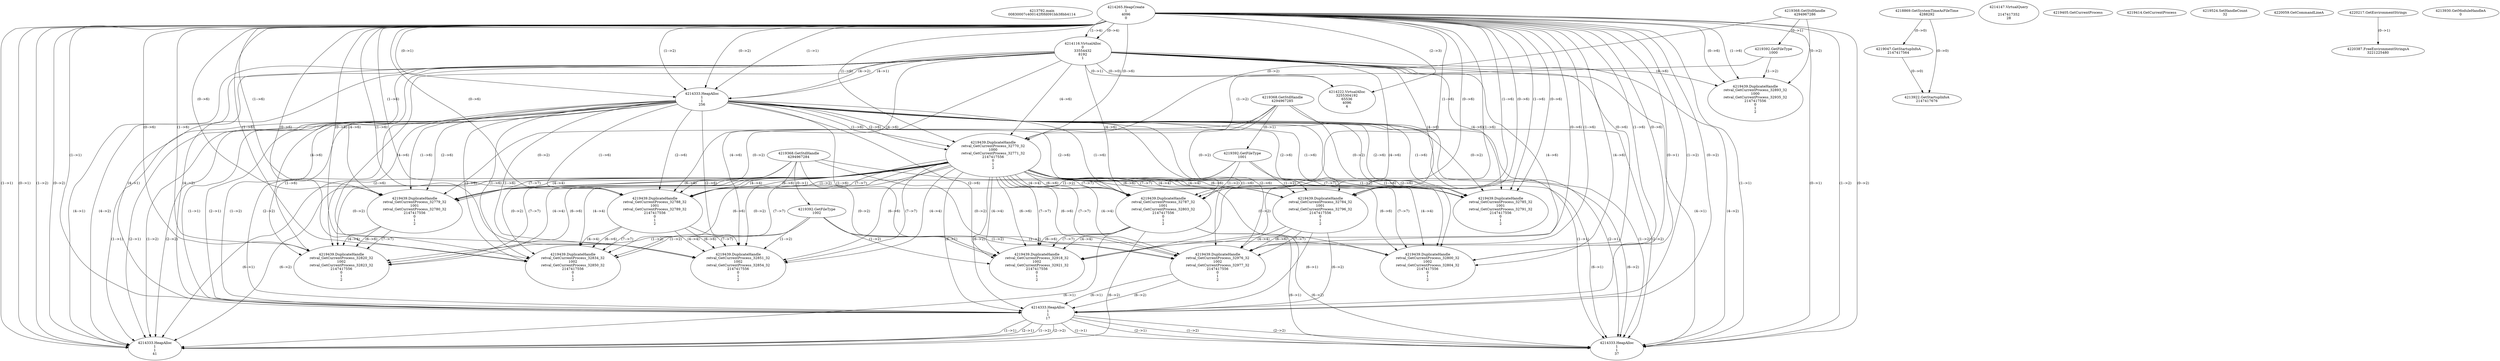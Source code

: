 // Global SCDG with merge call
digraph {
	0 [label="4213792.main
00830007c400142f0fd091bb38bb4114"]
	1 [label="4214265.HeapCreate
1
4096
0"]
	2 [label="4218869.GetSystemTimeAsFileTime
4288292"]
	3 [label="4214116.VirtualAlloc
0
33554432
8192
1"]
	1 -> 3 [label="(1-->4)"]
	1 -> 3 [label="(0-->4)"]
	4 [label="4214147.VirtualQuery

2147417352
28"]
	5 [label="4214222.VirtualAlloc
3255304192
65536
4096
4"]
	3 -> 5 [label="(0-->1)"]
	1 -> 5 [label="(2-->3)"]
	3 -> 5 [label="(0-->0)"]
	6 [label="4219047.GetStartupInfoA
2147417564"]
	2 -> 6 [label="(0-->0)"]
	7 [label="4219368.GetStdHandle
4294967286"]
	8 [label="4219392.GetFileType
1000"]
	7 -> 8 [label="(0-->1)"]
	9 [label="4219405.GetCurrentProcess
"]
	10 [label="4219414.GetCurrentProcess
"]
	11 [label="4219439.DuplicateHandle
retval_GetCurrentProcess_32893_32
1000
retval_GetCurrentProcess_32935_32
2147417556
0
1
2"]
	7 -> 11 [label="(0-->2)"]
	8 -> 11 [label="(1-->2)"]
	1 -> 11 [label="(1-->6)"]
	1 -> 11 [label="(0-->6)"]
	3 -> 11 [label="(4-->6)"]
	12 [label="4219368.GetStdHandle
4294967285"]
	13 [label="4214333.HeapAlloc
1
1
256"]
	1 -> 13 [label="(1-->1)"]
	1 -> 13 [label="(0-->1)"]
	3 -> 13 [label="(4-->1)"]
	1 -> 13 [label="(1-->2)"]
	1 -> 13 [label="(0-->2)"]
	3 -> 13 [label="(4-->2)"]
	14 [label="4219439.DuplicateHandle
retval_GetCurrentProcess_32770_32
1000
retval_GetCurrentProcess_32771_32
2147417556
0
1
2"]
	7 -> 14 [label="(0-->2)"]
	8 -> 14 [label="(1-->2)"]
	1 -> 14 [label="(1-->6)"]
	1 -> 14 [label="(0-->6)"]
	3 -> 14 [label="(4-->6)"]
	13 -> 14 [label="(1-->6)"]
	13 -> 14 [label="(2-->6)"]
	15 [label="4219392.GetFileType
1001"]
	12 -> 15 [label="(0-->1)"]
	16 [label="4219439.DuplicateHandle
retval_GetCurrentProcess_32784_32
1001
retval_GetCurrentProcess_32796_32
2147417556
0
1
2"]
	12 -> 16 [label="(0-->2)"]
	15 -> 16 [label="(1-->2)"]
	14 -> 16 [label="(4-->4)"]
	1 -> 16 [label="(1-->6)"]
	1 -> 16 [label="(0-->6)"]
	3 -> 16 [label="(4-->6)"]
	13 -> 16 [label="(1-->6)"]
	13 -> 16 [label="(2-->6)"]
	14 -> 16 [label="(6-->6)"]
	14 -> 16 [label="(7-->7)"]
	17 [label="4219368.GetStdHandle
4294967284"]
	18 [label="4219392.GetFileType
1002"]
	17 -> 18 [label="(0-->1)"]
	19 [label="4219439.DuplicateHandle
retval_GetCurrentProcess_32976_32
1002
retval_GetCurrentProcess_32977_32
2147417556
0
1
2"]
	17 -> 19 [label="(0-->2)"]
	18 -> 19 [label="(1-->2)"]
	14 -> 19 [label="(4-->4)"]
	16 -> 19 [label="(4-->4)"]
	1 -> 19 [label="(1-->6)"]
	1 -> 19 [label="(0-->6)"]
	3 -> 19 [label="(4-->6)"]
	13 -> 19 [label="(1-->6)"]
	13 -> 19 [label="(2-->6)"]
	14 -> 19 [label="(6-->6)"]
	16 -> 19 [label="(6-->6)"]
	14 -> 19 [label="(7-->7)"]
	16 -> 19 [label="(7-->7)"]
	20 [label="4219524.SetHandleCount
32"]
	21 [label="4220059.GetCommandLineA
"]
	22 [label="4214333.HeapAlloc
1
1
17"]
	1 -> 22 [label="(1-->1)"]
	1 -> 22 [label="(0-->1)"]
	3 -> 22 [label="(4-->1)"]
	13 -> 22 [label="(1-->1)"]
	13 -> 22 [label="(2-->1)"]
	14 -> 22 [label="(6-->1)"]
	16 -> 22 [label="(6-->1)"]
	19 -> 22 [label="(6-->1)"]
	1 -> 22 [label="(1-->2)"]
	1 -> 22 [label="(0-->2)"]
	3 -> 22 [label="(4-->2)"]
	13 -> 22 [label="(1-->2)"]
	13 -> 22 [label="(2-->2)"]
	14 -> 22 [label="(6-->2)"]
	16 -> 22 [label="(6-->2)"]
	19 -> 22 [label="(6-->2)"]
	23 [label="4219439.DuplicateHandle
retval_GetCurrentProcess_32787_32
1001
retval_GetCurrentProcess_32803_32
2147417556
0
1
2"]
	12 -> 23 [label="(0-->2)"]
	15 -> 23 [label="(1-->2)"]
	14 -> 23 [label="(4-->4)"]
	1 -> 23 [label="(1-->6)"]
	1 -> 23 [label="(0-->6)"]
	3 -> 23 [label="(4-->6)"]
	13 -> 23 [label="(1-->6)"]
	13 -> 23 [label="(2-->6)"]
	14 -> 23 [label="(6-->6)"]
	14 -> 23 [label="(7-->7)"]
	24 [label="4220217.GetEnvironmentStrings
"]
	25 [label="4214333.HeapAlloc
1
1
41"]
	1 -> 25 [label="(1-->1)"]
	1 -> 25 [label="(0-->1)"]
	3 -> 25 [label="(4-->1)"]
	13 -> 25 [label="(1-->1)"]
	13 -> 25 [label="(2-->1)"]
	14 -> 25 [label="(6-->1)"]
	22 -> 25 [label="(1-->1)"]
	22 -> 25 [label="(2-->1)"]
	23 -> 25 [label="(6-->1)"]
	1 -> 25 [label="(1-->2)"]
	1 -> 25 [label="(0-->2)"]
	3 -> 25 [label="(4-->2)"]
	13 -> 25 [label="(1-->2)"]
	13 -> 25 [label="(2-->2)"]
	14 -> 25 [label="(6-->2)"]
	22 -> 25 [label="(1-->2)"]
	22 -> 25 [label="(2-->2)"]
	23 -> 25 [label="(6-->2)"]
	26 [label="4220387.FreeEnvironmentStringsA
3221225480"]
	24 -> 26 [label="(0-->1)"]
	27 [label="4213922.GetStartupInfoA
2147417676"]
	2 -> 27 [label="(0-->0)"]
	6 -> 27 [label="(0-->0)"]
	28 [label="4213930.GetModuleHandleA
0"]
	29 [label="4219439.DuplicateHandle
retval_GetCurrentProcess_32785_32
1001
retval_GetCurrentProcess_32791_32
2147417556
0
1
2"]
	12 -> 29 [label="(0-->2)"]
	15 -> 29 [label="(1-->2)"]
	14 -> 29 [label="(4-->4)"]
	1 -> 29 [label="(1-->6)"]
	1 -> 29 [label="(0-->6)"]
	3 -> 29 [label="(4-->6)"]
	13 -> 29 [label="(1-->6)"]
	13 -> 29 [label="(2-->6)"]
	14 -> 29 [label="(6-->6)"]
	14 -> 29 [label="(7-->7)"]
	30 [label="4214333.HeapAlloc
1
1
37"]
	1 -> 30 [label="(1-->1)"]
	1 -> 30 [label="(0-->1)"]
	3 -> 30 [label="(4-->1)"]
	13 -> 30 [label="(1-->1)"]
	13 -> 30 [label="(2-->1)"]
	14 -> 30 [label="(6-->1)"]
	22 -> 30 [label="(1-->1)"]
	22 -> 30 [label="(2-->1)"]
	23 -> 30 [label="(6-->1)"]
	1 -> 30 [label="(1-->2)"]
	1 -> 30 [label="(0-->2)"]
	3 -> 30 [label="(4-->2)"]
	13 -> 30 [label="(1-->2)"]
	13 -> 30 [label="(2-->2)"]
	14 -> 30 [label="(6-->2)"]
	22 -> 30 [label="(1-->2)"]
	22 -> 30 [label="(2-->2)"]
	23 -> 30 [label="(6-->2)"]
	31 [label="4219439.DuplicateHandle
retval_GetCurrentProcess_32800_32
1002
retval_GetCurrentProcess_32804_32
2147417556
0
1
2"]
	17 -> 31 [label="(0-->2)"]
	18 -> 31 [label="(1-->2)"]
	14 -> 31 [label="(4-->4)"]
	1 -> 31 [label="(1-->6)"]
	1 -> 31 [label="(0-->6)"]
	3 -> 31 [label="(4-->6)"]
	13 -> 31 [label="(1-->6)"]
	13 -> 31 [label="(2-->6)"]
	14 -> 31 [label="(6-->6)"]
	14 -> 31 [label="(7-->7)"]
	32 [label="4219439.DuplicateHandle
retval_GetCurrentProcess_32779_32
1001
retval_GetCurrentProcess_32780_32
2147417556
0
1
2"]
	12 -> 32 [label="(0-->2)"]
	15 -> 32 [label="(1-->2)"]
	14 -> 32 [label="(4-->4)"]
	1 -> 32 [label="(1-->6)"]
	1 -> 32 [label="(0-->6)"]
	3 -> 32 [label="(4-->6)"]
	13 -> 32 [label="(1-->6)"]
	13 -> 32 [label="(2-->6)"]
	14 -> 32 [label="(6-->6)"]
	14 -> 32 [label="(7-->7)"]
	33 [label="4219439.DuplicateHandle
retval_GetCurrentProcess_32820_32
1002
retval_GetCurrentProcess_32823_32
2147417556
0
1
2"]
	17 -> 33 [label="(0-->2)"]
	18 -> 33 [label="(1-->2)"]
	14 -> 33 [label="(4-->4)"]
	32 -> 33 [label="(4-->4)"]
	1 -> 33 [label="(1-->6)"]
	1 -> 33 [label="(0-->6)"]
	3 -> 33 [label="(4-->6)"]
	13 -> 33 [label="(1-->6)"]
	13 -> 33 [label="(2-->6)"]
	14 -> 33 [label="(6-->6)"]
	32 -> 33 [label="(6-->6)"]
	14 -> 33 [label="(7-->7)"]
	32 -> 33 [label="(7-->7)"]
	34 [label="4219439.DuplicateHandle
retval_GetCurrentProcess_32788_32
1001
retval_GetCurrentProcess_32789_32
2147417556
0
1
2"]
	12 -> 34 [label="(0-->2)"]
	15 -> 34 [label="(1-->2)"]
	14 -> 34 [label="(4-->4)"]
	1 -> 34 [label="(1-->6)"]
	1 -> 34 [label="(0-->6)"]
	3 -> 34 [label="(4-->6)"]
	13 -> 34 [label="(1-->6)"]
	13 -> 34 [label="(2-->6)"]
	14 -> 34 [label="(6-->6)"]
	14 -> 34 [label="(7-->7)"]
	35 [label="4219439.DuplicateHandle
retval_GetCurrentProcess_32834_32
1002
retval_GetCurrentProcess_32850_32
2147417556
0
1
2"]
	17 -> 35 [label="(0-->2)"]
	18 -> 35 [label="(1-->2)"]
	14 -> 35 [label="(4-->4)"]
	34 -> 35 [label="(4-->4)"]
	1 -> 35 [label="(1-->6)"]
	1 -> 35 [label="(0-->6)"]
	3 -> 35 [label="(4-->6)"]
	13 -> 35 [label="(1-->6)"]
	13 -> 35 [label="(2-->6)"]
	14 -> 35 [label="(6-->6)"]
	34 -> 35 [label="(6-->6)"]
	14 -> 35 [label="(7-->7)"]
	34 -> 35 [label="(7-->7)"]
	36 [label="4219439.DuplicateHandle
retval_GetCurrentProcess_32851_32
1002
retval_GetCurrentProcess_32854_32
2147417556
0
1
2"]
	17 -> 36 [label="(0-->2)"]
	18 -> 36 [label="(1-->2)"]
	14 -> 36 [label="(4-->4)"]
	34 -> 36 [label="(4-->4)"]
	1 -> 36 [label="(1-->6)"]
	1 -> 36 [label="(0-->6)"]
	3 -> 36 [label="(4-->6)"]
	13 -> 36 [label="(1-->6)"]
	13 -> 36 [label="(2-->6)"]
	14 -> 36 [label="(6-->6)"]
	34 -> 36 [label="(6-->6)"]
	14 -> 36 [label="(7-->7)"]
	34 -> 36 [label="(7-->7)"]
	37 [label="4219439.DuplicateHandle
retval_GetCurrentProcess_32918_32
1002
retval_GetCurrentProcess_32921_32
2147417556
0
1
2"]
	17 -> 37 [label="(0-->2)"]
	18 -> 37 [label="(1-->2)"]
	14 -> 37 [label="(4-->4)"]
	23 -> 37 [label="(4-->4)"]
	1 -> 37 [label="(1-->6)"]
	1 -> 37 [label="(0-->6)"]
	3 -> 37 [label="(4-->6)"]
	13 -> 37 [label="(1-->6)"]
	13 -> 37 [label="(2-->6)"]
	14 -> 37 [label="(6-->6)"]
	23 -> 37 [label="(6-->6)"]
	14 -> 37 [label="(7-->7)"]
	23 -> 37 [label="(7-->7)"]
}
